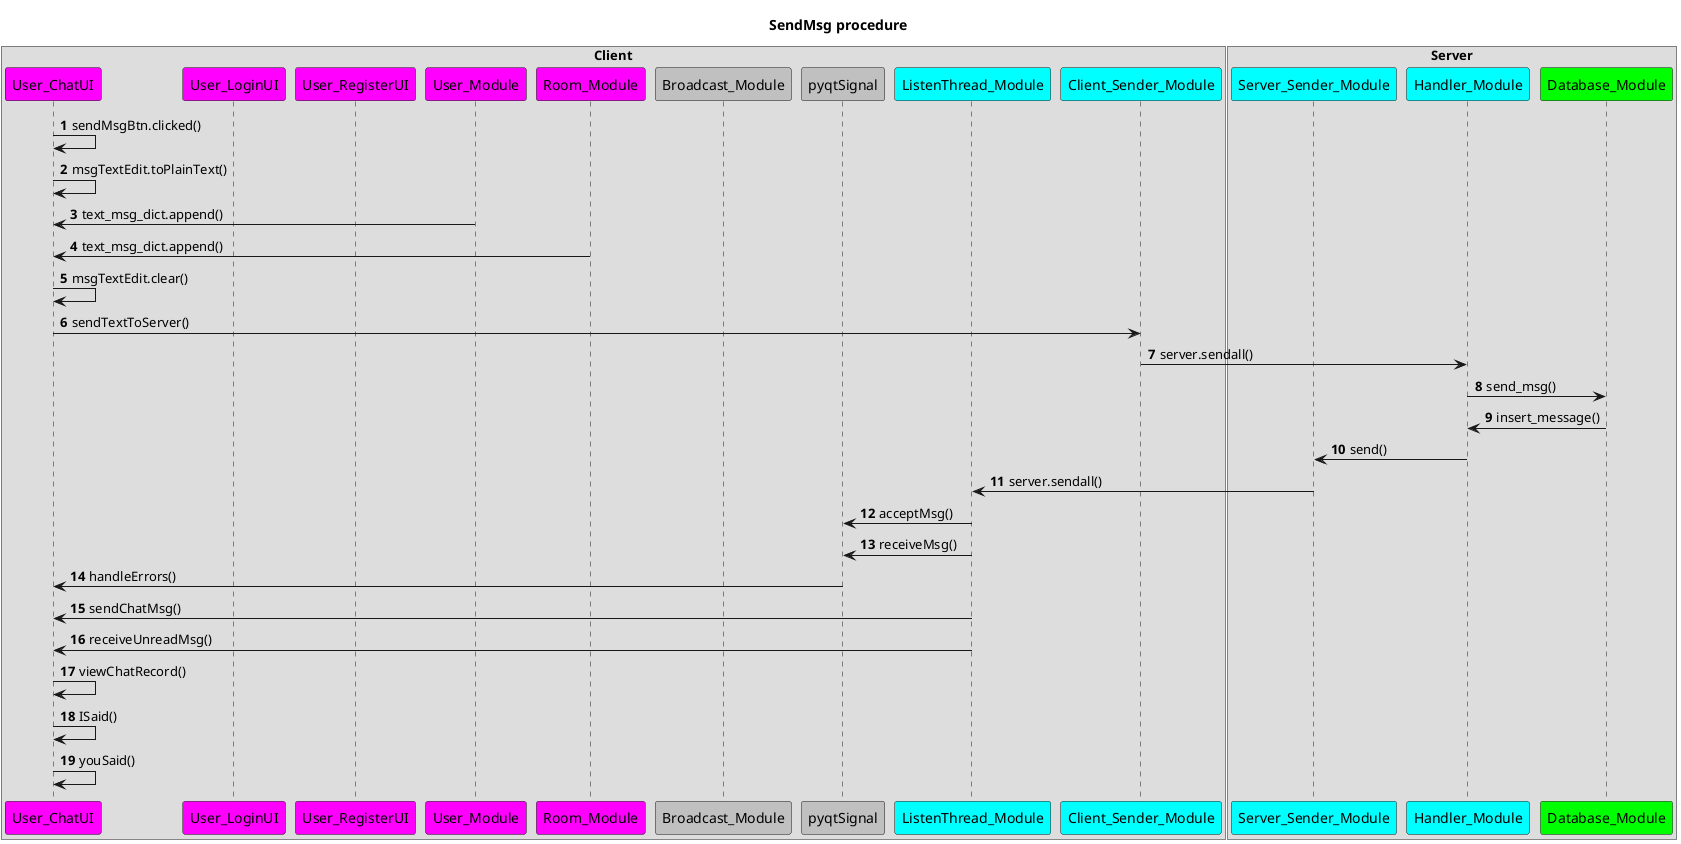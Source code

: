 @startuml
title SendMsg procedure
'author Jadeiin
'version 1.0.0
skinparam participant {
	FontSize 14
	handwritten true
}

box "Client"
participant User_ChatUI #Magenta
participant User_LoginUI #Magenta
participant User_RegisterUI #Magenta
participant User_Module #Magenta
participant Room_Module #Magenta
participant Broadcast_Module #Silver
participant pyqtSignal #Silver
participant ListenThread_Module #Cyan
participant Client_Sender_Module #Cyan
end box
box "Server"
participant Server_Sender_Module #Cyan
participant Handler_Module #Cyan
participant Database_Module #Lime
end box

autonumber
User_ChatUI -> User_ChatUI : sendMsgBtn.clicked()
User_ChatUI -> User_ChatUI : msgTextEdit.toPlainText()
User_Module -> User_ChatUI : text_msg_dict.append()
Room_Module -> User_ChatUI : text_msg_dict.append()
User_ChatUI -> User_ChatUI : msgTextEdit.clear()
User_ChatUI -> Client_Sender_Module : sendTextToServer()
Client_Sender_Module -> Handler_Module : server.sendall()

Handler_Module -> Database_Module : send_msg()
Database_Module -> Handler_Module : insert_message()
Handler_Module -> Server_Sender_Module : send()
Server_Sender_Module -> ListenThread_Module : server.sendall()

ListenThread_Module -> pyqtSignal : acceptMsg()
ListenThread_Module -> pyqtSignal : receiveMsg()
pyqtSignal -> User_ChatUI : handleErrors()
ListenThread_Module -> User_ChatUI : sendChatMsg()
ListenThread_Module -> User_ChatUI : receiveUnreadMsg()
User_ChatUI -> User_ChatUI : viewChatRecord()
User_ChatUI -> User_ChatUI : ISaid()
User_ChatUI -> User_ChatUI : youSaid()

@enduml
